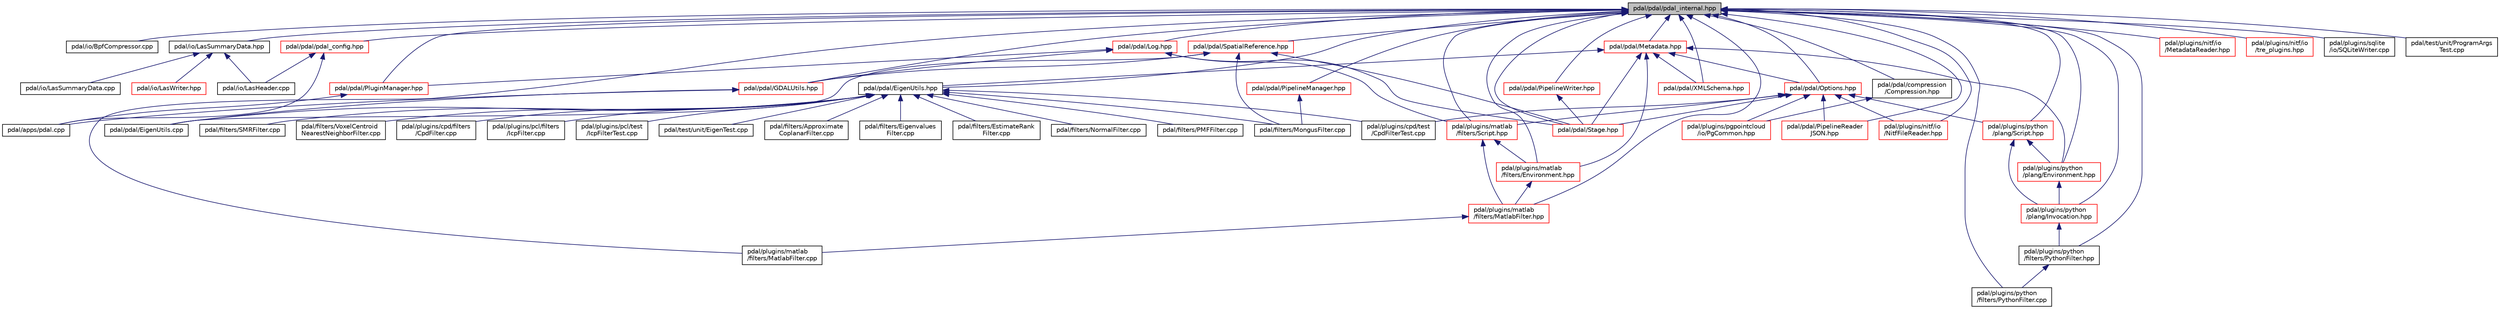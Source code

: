 digraph "pdal/pdal/pdal_internal.hpp"
{
  edge [fontname="Helvetica",fontsize="10",labelfontname="Helvetica",labelfontsize="10"];
  node [fontname="Helvetica",fontsize="10",shape=record];
  Node1 [label="pdal/pdal/pdal_internal.hpp",height=0.2,width=0.4,color="black", fillcolor="grey75", style="filled", fontcolor="black"];
  Node1 -> Node2 [dir="back",color="midnightblue",fontsize="10",style="solid",fontname="Helvetica"];
  Node2 [label="pdal/io/BpfCompressor.cpp",height=0.2,width=0.4,color="black", fillcolor="white", style="filled",URL="$BpfCompressor_8cpp.html"];
  Node1 -> Node3 [dir="back",color="midnightblue",fontsize="10",style="solid",fontname="Helvetica"];
  Node3 [label="pdal/io/LasSummaryData.hpp",height=0.2,width=0.4,color="black", fillcolor="white", style="filled",URL="$LasSummaryData_8hpp.html"];
  Node3 -> Node4 [dir="back",color="midnightblue",fontsize="10",style="solid",fontname="Helvetica"];
  Node4 [label="pdal/io/LasHeader.cpp",height=0.2,width=0.4,color="black", fillcolor="white", style="filled",URL="$LasHeader_8cpp.html"];
  Node3 -> Node5 [dir="back",color="midnightblue",fontsize="10",style="solid",fontname="Helvetica"];
  Node5 [label="pdal/io/LasSummaryData.cpp",height=0.2,width=0.4,color="black", fillcolor="white", style="filled",URL="$LasSummaryData_8cpp.html"];
  Node3 -> Node6 [dir="back",color="midnightblue",fontsize="10",style="solid",fontname="Helvetica"];
  Node6 [label="pdal/io/LasWriter.hpp",height=0.2,width=0.4,color="red", fillcolor="white", style="filled",URL="$LasWriter_8hpp.html"];
  Node1 -> Node7 [dir="back",color="midnightblue",fontsize="10",style="solid",fontname="Helvetica"];
  Node7 [label="pdal/pdal/compression\l/Compression.hpp",height=0.2,width=0.4,color="black", fillcolor="white", style="filled",URL="$Compression_8hpp.html"];
  Node7 -> Node8 [dir="back",color="midnightblue",fontsize="10",style="solid",fontname="Helvetica"];
  Node8 [label="pdal/plugins/pgpointcloud\l/io/PgCommon.hpp",height=0.2,width=0.4,color="red", fillcolor="white", style="filled",URL="$PgCommon_8hpp.html"];
  Node1 -> Node9 [dir="back",color="midnightblue",fontsize="10",style="solid",fontname="Helvetica"];
  Node9 [label="pdal/pdal/EigenUtils.hpp",height=0.2,width=0.4,color="black", fillcolor="white", style="filled",URL="$EigenUtils_8hpp.html"];
  Node9 -> Node10 [dir="back",color="midnightblue",fontsize="10",style="solid",fontname="Helvetica"];
  Node10 [label="pdal/filters/Approximate\lCoplanarFilter.cpp",height=0.2,width=0.4,color="black", fillcolor="white", style="filled",URL="$ApproximateCoplanarFilter_8cpp.html"];
  Node9 -> Node11 [dir="back",color="midnightblue",fontsize="10",style="solid",fontname="Helvetica"];
  Node11 [label="pdal/filters/Eigenvalues\lFilter.cpp",height=0.2,width=0.4,color="black", fillcolor="white", style="filled",URL="$EigenvaluesFilter_8cpp.html"];
  Node9 -> Node12 [dir="back",color="midnightblue",fontsize="10",style="solid",fontname="Helvetica"];
  Node12 [label="pdal/filters/EstimateRank\lFilter.cpp",height=0.2,width=0.4,color="black", fillcolor="white", style="filled",URL="$EstimateRankFilter_8cpp.html"];
  Node9 -> Node13 [dir="back",color="midnightblue",fontsize="10",style="solid",fontname="Helvetica"];
  Node13 [label="pdal/filters/MongusFilter.cpp",height=0.2,width=0.4,color="black", fillcolor="white", style="filled",URL="$MongusFilter_8cpp.html"];
  Node9 -> Node14 [dir="back",color="midnightblue",fontsize="10",style="solid",fontname="Helvetica"];
  Node14 [label="pdal/filters/NormalFilter.cpp",height=0.2,width=0.4,color="black", fillcolor="white", style="filled",URL="$NormalFilter_8cpp.html"];
  Node9 -> Node15 [dir="back",color="midnightblue",fontsize="10",style="solid",fontname="Helvetica"];
  Node15 [label="pdal/filters/PMFFilter.cpp",height=0.2,width=0.4,color="black", fillcolor="white", style="filled",URL="$PMFFilter_8cpp.html"];
  Node9 -> Node16 [dir="back",color="midnightblue",fontsize="10",style="solid",fontname="Helvetica"];
  Node16 [label="pdal/filters/SMRFilter.cpp",height=0.2,width=0.4,color="black", fillcolor="white", style="filled",URL="$SMRFilter_8cpp.html"];
  Node9 -> Node17 [dir="back",color="midnightblue",fontsize="10",style="solid",fontname="Helvetica"];
  Node17 [label="pdal/filters/VoxelCentroid\lNearestNeighborFilter.cpp",height=0.2,width=0.4,color="black", fillcolor="white", style="filled",URL="$VoxelCentroidNearestNeighborFilter_8cpp.html"];
  Node9 -> Node18 [dir="back",color="midnightblue",fontsize="10",style="solid",fontname="Helvetica"];
  Node18 [label="pdal/pdal/EigenUtils.cpp",height=0.2,width=0.4,color="black", fillcolor="white", style="filled",URL="$EigenUtils_8cpp.html"];
  Node9 -> Node19 [dir="back",color="midnightblue",fontsize="10",style="solid",fontname="Helvetica"];
  Node19 [label="pdal/plugins/cpd/filters\l/CpdFilter.cpp",height=0.2,width=0.4,color="black", fillcolor="white", style="filled",URL="$CpdFilter_8cpp.html"];
  Node9 -> Node20 [dir="back",color="midnightblue",fontsize="10",style="solid",fontname="Helvetica"];
  Node20 [label="pdal/plugins/cpd/test\l/CpdFilterTest.cpp",height=0.2,width=0.4,color="black", fillcolor="white", style="filled",URL="$CpdFilterTest_8cpp.html"];
  Node9 -> Node21 [dir="back",color="midnightblue",fontsize="10",style="solid",fontname="Helvetica"];
  Node21 [label="pdal/plugins/pcl/filters\l/IcpFilter.cpp",height=0.2,width=0.4,color="black", fillcolor="white", style="filled",URL="$IcpFilter_8cpp.html"];
  Node9 -> Node22 [dir="back",color="midnightblue",fontsize="10",style="solid",fontname="Helvetica"];
  Node22 [label="pdal/plugins/pcl/test\l/IcpFilterTest.cpp",height=0.2,width=0.4,color="black", fillcolor="white", style="filled",URL="$IcpFilterTest_8cpp.html"];
  Node9 -> Node23 [dir="back",color="midnightblue",fontsize="10",style="solid",fontname="Helvetica"];
  Node23 [label="pdal/test/unit/EigenTest.cpp",height=0.2,width=0.4,color="black", fillcolor="white", style="filled",URL="$EigenTest_8cpp.html"];
  Node1 -> Node24 [dir="back",color="midnightblue",fontsize="10",style="solid",fontname="Helvetica"];
  Node24 [label="pdal/pdal/GDALUtils.hpp",height=0.2,width=0.4,color="red", fillcolor="white", style="filled",URL="$GDALUtils_8hpp.html"];
  Node24 -> Node25 [dir="back",color="midnightblue",fontsize="10",style="solid",fontname="Helvetica"];
  Node25 [label="pdal/apps/pdal.cpp",height=0.2,width=0.4,color="black", fillcolor="white", style="filled",URL="$pdal_8cpp.html"];
  Node24 -> Node18 [dir="back",color="midnightblue",fontsize="10",style="solid",fontname="Helvetica"];
  Node1 -> Node26 [dir="back",color="midnightblue",fontsize="10",style="solid",fontname="Helvetica"];
  Node26 [label="pdal/pdal/Log.hpp",height=0.2,width=0.4,color="red", fillcolor="white", style="filled",URL="$Log_8hpp.html"];
  Node26 -> Node24 [dir="back",color="midnightblue",fontsize="10",style="solid",fontname="Helvetica"];
  Node26 -> Node27 [dir="back",color="midnightblue",fontsize="10",style="solid",fontname="Helvetica"];
  Node27 [label="pdal/pdal/PluginManager.hpp",height=0.2,width=0.4,color="red", fillcolor="white", style="filled",URL="$PluginManager_8hpp.html"];
  Node27 -> Node25 [dir="back",color="midnightblue",fontsize="10",style="solid",fontname="Helvetica"];
  Node26 -> Node28 [dir="back",color="midnightblue",fontsize="10",style="solid",fontname="Helvetica"];
  Node28 [label="pdal/pdal/Stage.hpp",height=0.2,width=0.4,color="red", fillcolor="white", style="filled",URL="$Stage_8hpp.html"];
  Node26 -> Node29 [dir="back",color="midnightblue",fontsize="10",style="solid",fontname="Helvetica"];
  Node29 [label="pdal/plugins/matlab\l/filters/Script.hpp",height=0.2,width=0.4,color="red", fillcolor="white", style="filled",URL="$matlab_2filters_2Script_8hpp.html"];
  Node29 -> Node30 [dir="back",color="midnightblue",fontsize="10",style="solid",fontname="Helvetica"];
  Node30 [label="pdal/plugins/matlab\l/filters/Environment.hpp",height=0.2,width=0.4,color="red", fillcolor="white", style="filled",URL="$matlab_2filters_2Environment_8hpp.html"];
  Node30 -> Node31 [dir="back",color="midnightblue",fontsize="10",style="solid",fontname="Helvetica"];
  Node31 [label="pdal/plugins/matlab\l/filters/MatlabFilter.hpp",height=0.2,width=0.4,color="red", fillcolor="white", style="filled",URL="$MatlabFilter_8hpp.html"];
  Node31 -> Node32 [dir="back",color="midnightblue",fontsize="10",style="solid",fontname="Helvetica"];
  Node32 [label="pdal/plugins/matlab\l/filters/MatlabFilter.cpp",height=0.2,width=0.4,color="black", fillcolor="white", style="filled",URL="$MatlabFilter_8cpp.html"];
  Node29 -> Node31 [dir="back",color="midnightblue",fontsize="10",style="solid",fontname="Helvetica"];
  Node1 -> Node33 [dir="back",color="midnightblue",fontsize="10",style="solid",fontname="Helvetica"];
  Node33 [label="pdal/pdal/Metadata.hpp",height=0.2,width=0.4,color="red", fillcolor="white", style="filled",URL="$Metadata_8hpp.html"];
  Node33 -> Node9 [dir="back",color="midnightblue",fontsize="10",style="solid",fontname="Helvetica"];
  Node33 -> Node34 [dir="back",color="midnightblue",fontsize="10",style="solid",fontname="Helvetica"];
  Node34 [label="pdal/pdal/Options.hpp",height=0.2,width=0.4,color="red", fillcolor="white", style="filled",URL="$Options_8hpp.html"];
  Node34 -> Node35 [dir="back",color="midnightblue",fontsize="10",style="solid",fontname="Helvetica"];
  Node35 [label="pdal/pdal/PipelineReader\lJSON.hpp",height=0.2,width=0.4,color="red", fillcolor="white", style="filled",URL="$PipelineReaderJSON_8hpp.html"];
  Node34 -> Node28 [dir="back",color="midnightblue",fontsize="10",style="solid",fontname="Helvetica"];
  Node34 -> Node20 [dir="back",color="midnightblue",fontsize="10",style="solid",fontname="Helvetica"];
  Node34 -> Node29 [dir="back",color="midnightblue",fontsize="10",style="solid",fontname="Helvetica"];
  Node34 -> Node36 [dir="back",color="midnightblue",fontsize="10",style="solid",fontname="Helvetica"];
  Node36 [label="pdal/plugins/nitf/io\l/NitfFileReader.hpp",height=0.2,width=0.4,color="red", fillcolor="white", style="filled",URL="$NitfFileReader_8hpp.html"];
  Node34 -> Node8 [dir="back",color="midnightblue",fontsize="10",style="solid",fontname="Helvetica"];
  Node34 -> Node37 [dir="back",color="midnightblue",fontsize="10",style="solid",fontname="Helvetica"];
  Node37 [label="pdal/plugins/python\l/plang/Script.hpp",height=0.2,width=0.4,color="red", fillcolor="white", style="filled",URL="$python_2plang_2Script_8hpp.html"];
  Node37 -> Node38 [dir="back",color="midnightblue",fontsize="10",style="solid",fontname="Helvetica"];
  Node38 [label="pdal/plugins/python\l/plang/Invocation.hpp",height=0.2,width=0.4,color="red", fillcolor="white", style="filled",URL="$Invocation_8hpp.html"];
  Node38 -> Node39 [dir="back",color="midnightblue",fontsize="10",style="solid",fontname="Helvetica"];
  Node39 [label="pdal/plugins/python\l/filters/PythonFilter.hpp",height=0.2,width=0.4,color="black", fillcolor="white", style="filled",URL="$PythonFilter_8hpp.html"];
  Node39 -> Node40 [dir="back",color="midnightblue",fontsize="10",style="solid",fontname="Helvetica"];
  Node40 [label="pdal/plugins/python\l/filters/PythonFilter.cpp",height=0.2,width=0.4,color="black", fillcolor="white", style="filled",URL="$PythonFilter_8cpp.html"];
  Node37 -> Node41 [dir="back",color="midnightblue",fontsize="10",style="solid",fontname="Helvetica"];
  Node41 [label="pdal/plugins/python\l/plang/Environment.hpp",height=0.2,width=0.4,color="red", fillcolor="white", style="filled",URL="$python_2plang_2Environment_8hpp.html"];
  Node41 -> Node38 [dir="back",color="midnightblue",fontsize="10",style="solid",fontname="Helvetica"];
  Node33 -> Node28 [dir="back",color="midnightblue",fontsize="10",style="solid",fontname="Helvetica"];
  Node33 -> Node42 [dir="back",color="midnightblue",fontsize="10",style="solid",fontname="Helvetica"];
  Node42 [label="pdal/pdal/XMLSchema.hpp",height=0.2,width=0.4,color="red", fillcolor="white", style="filled",URL="$XMLSchema_8hpp.html"];
  Node33 -> Node30 [dir="back",color="midnightblue",fontsize="10",style="solid",fontname="Helvetica"];
  Node33 -> Node41 [dir="back",color="midnightblue",fontsize="10",style="solid",fontname="Helvetica"];
  Node1 -> Node34 [dir="back",color="midnightblue",fontsize="10",style="solid",fontname="Helvetica"];
  Node1 -> Node43 [dir="back",color="midnightblue",fontsize="10",style="solid",fontname="Helvetica"];
  Node43 [label="pdal/pdal/pdal_config.hpp",height=0.2,width=0.4,color="red", fillcolor="white", style="filled",URL="$pdal__config_8hpp.html"];
  Node43 -> Node25 [dir="back",color="midnightblue",fontsize="10",style="solid",fontname="Helvetica"];
  Node43 -> Node4 [dir="back",color="midnightblue",fontsize="10",style="solid",fontname="Helvetica"];
  Node1 -> Node44 [dir="back",color="midnightblue",fontsize="10",style="solid",fontname="Helvetica"];
  Node44 [label="pdal/pdal/PipelineManager.hpp",height=0.2,width=0.4,color="red", fillcolor="white", style="filled",URL="$PipelineManager_8hpp.html"];
  Node44 -> Node13 [dir="back",color="midnightblue",fontsize="10",style="solid",fontname="Helvetica"];
  Node1 -> Node35 [dir="back",color="midnightblue",fontsize="10",style="solid",fontname="Helvetica"];
  Node1 -> Node45 [dir="back",color="midnightblue",fontsize="10",style="solid",fontname="Helvetica"];
  Node45 [label="pdal/pdal/PipelineWriter.hpp",height=0.2,width=0.4,color="red", fillcolor="white", style="filled",URL="$PipelineWriter_8hpp.html"];
  Node45 -> Node28 [dir="back",color="midnightblue",fontsize="10",style="solid",fontname="Helvetica"];
  Node1 -> Node27 [dir="back",color="midnightblue",fontsize="10",style="solid",fontname="Helvetica"];
  Node1 -> Node46 [dir="back",color="midnightblue",fontsize="10",style="solid",fontname="Helvetica"];
  Node46 [label="pdal/pdal/SpatialReference.hpp",height=0.2,width=0.4,color="red", fillcolor="white", style="filled",URL="$SpatialReference_8hpp.html"];
  Node46 -> Node13 [dir="back",color="midnightblue",fontsize="10",style="solid",fontname="Helvetica"];
  Node46 -> Node18 [dir="back",color="midnightblue",fontsize="10",style="solid",fontname="Helvetica"];
  Node46 -> Node24 [dir="back",color="midnightblue",fontsize="10",style="solid",fontname="Helvetica"];
  Node46 -> Node28 [dir="back",color="midnightblue",fontsize="10",style="solid",fontname="Helvetica"];
  Node1 -> Node28 [dir="back",color="midnightblue",fontsize="10",style="solid",fontname="Helvetica"];
  Node1 -> Node42 [dir="back",color="midnightblue",fontsize="10",style="solid",fontname="Helvetica"];
  Node1 -> Node30 [dir="back",color="midnightblue",fontsize="10",style="solid",fontname="Helvetica"];
  Node1 -> Node29 [dir="back",color="midnightblue",fontsize="10",style="solid",fontname="Helvetica"];
  Node1 -> Node32 [dir="back",color="midnightblue",fontsize="10",style="solid",fontname="Helvetica"];
  Node1 -> Node31 [dir="back",color="midnightblue",fontsize="10",style="solid",fontname="Helvetica"];
  Node1 -> Node47 [dir="back",color="midnightblue",fontsize="10",style="solid",fontname="Helvetica"];
  Node47 [label="pdal/plugins/nitf/io\l/MetadataReader.hpp",height=0.2,width=0.4,color="red", fillcolor="white", style="filled",URL="$MetadataReader_8hpp.html"];
  Node1 -> Node36 [dir="back",color="midnightblue",fontsize="10",style="solid",fontname="Helvetica"];
  Node1 -> Node48 [dir="back",color="midnightblue",fontsize="10",style="solid",fontname="Helvetica"];
  Node48 [label="pdal/plugins/nitf/io\l/tre_plugins.hpp",height=0.2,width=0.4,color="red", fillcolor="white", style="filled",URL="$tre__plugins_8hpp.html"];
  Node1 -> Node40 [dir="back",color="midnightblue",fontsize="10",style="solid",fontname="Helvetica"];
  Node1 -> Node39 [dir="back",color="midnightblue",fontsize="10",style="solid",fontname="Helvetica"];
  Node1 -> Node38 [dir="back",color="midnightblue",fontsize="10",style="solid",fontname="Helvetica"];
  Node1 -> Node37 [dir="back",color="midnightblue",fontsize="10",style="solid",fontname="Helvetica"];
  Node1 -> Node41 [dir="back",color="midnightblue",fontsize="10",style="solid",fontname="Helvetica"];
  Node1 -> Node49 [dir="back",color="midnightblue",fontsize="10",style="solid",fontname="Helvetica"];
  Node49 [label="pdal/plugins/sqlite\l/io/SQLiteWriter.cpp",height=0.2,width=0.4,color="black", fillcolor="white", style="filled",URL="$SQLiteWriter_8cpp.html"];
  Node1 -> Node50 [dir="back",color="midnightblue",fontsize="10",style="solid",fontname="Helvetica"];
  Node50 [label="pdal/test/unit/ProgramArgs\lTest.cpp",height=0.2,width=0.4,color="black", fillcolor="white", style="filled",URL="$ProgramArgsTest_8cpp.html"];
}
